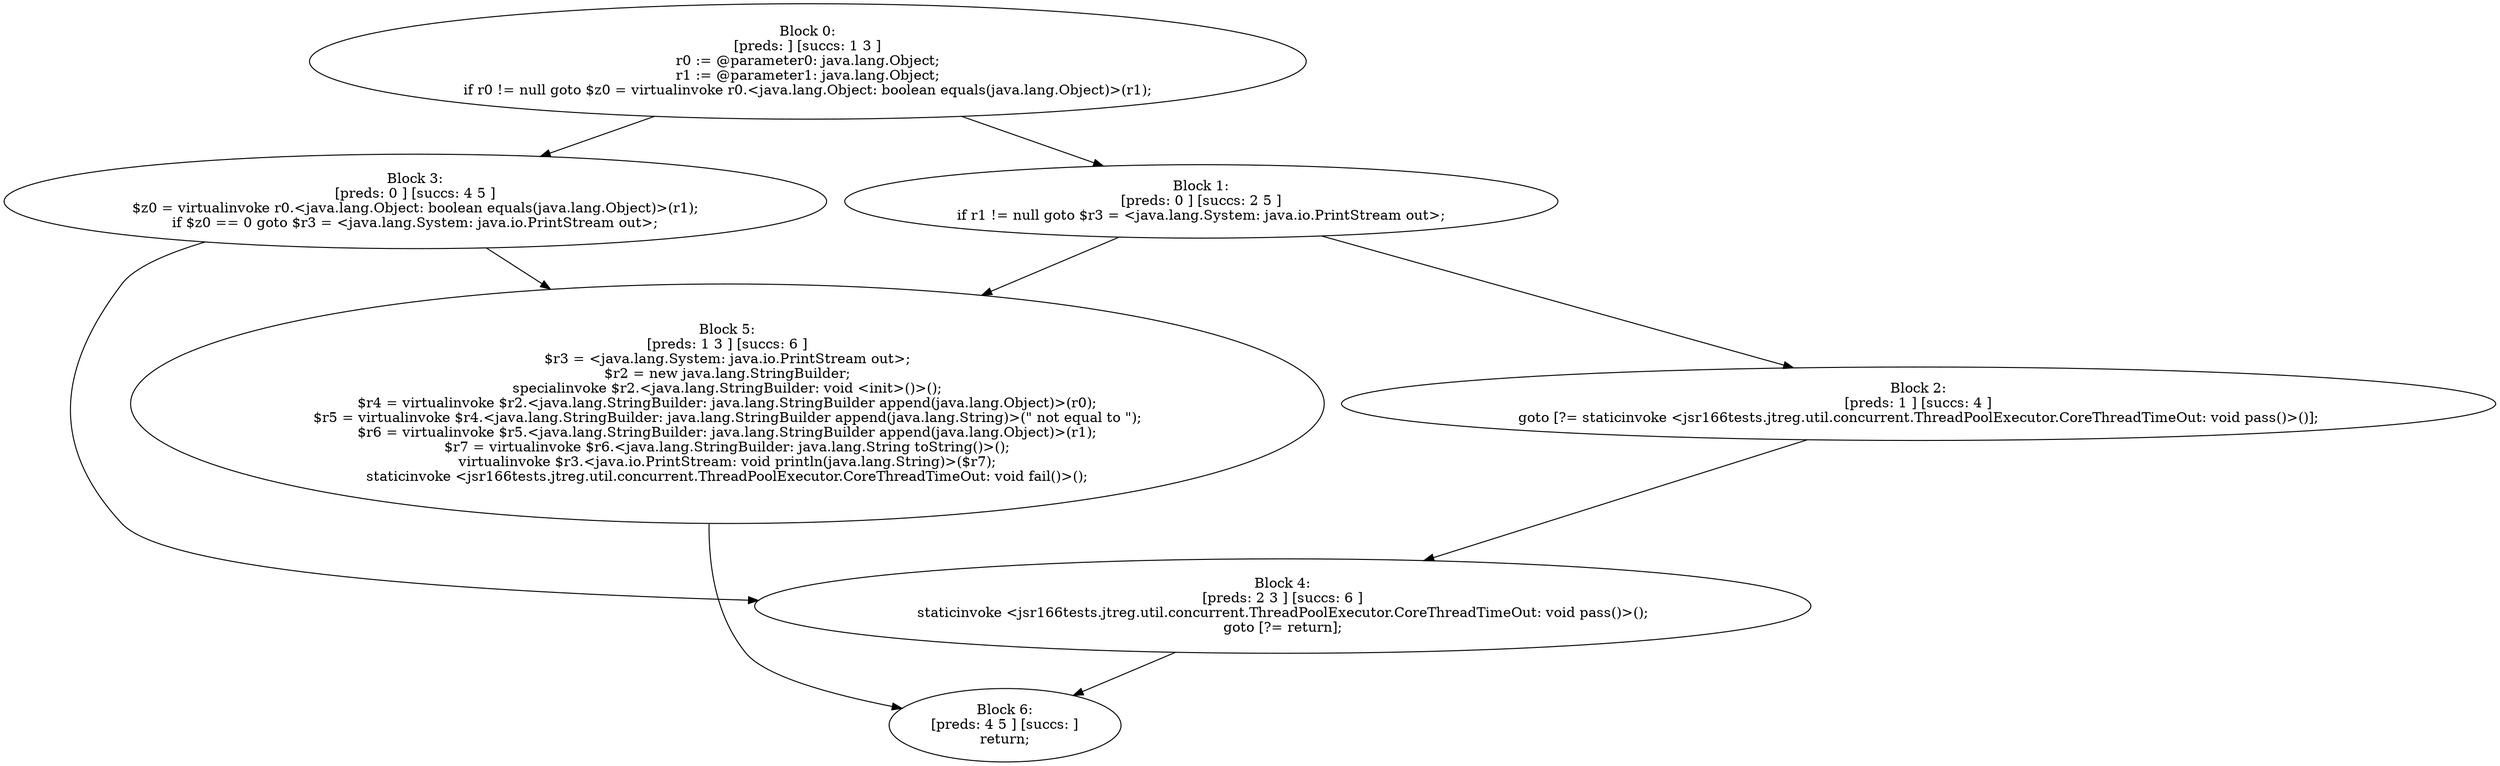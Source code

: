 digraph "unitGraph" {
    "Block 0:
[preds: ] [succs: 1 3 ]
r0 := @parameter0: java.lang.Object;
r1 := @parameter1: java.lang.Object;
if r0 != null goto $z0 = virtualinvoke r0.<java.lang.Object: boolean equals(java.lang.Object)>(r1);
"
    "Block 1:
[preds: 0 ] [succs: 2 5 ]
if r1 != null goto $r3 = <java.lang.System: java.io.PrintStream out>;
"
    "Block 2:
[preds: 1 ] [succs: 4 ]
goto [?= staticinvoke <jsr166tests.jtreg.util.concurrent.ThreadPoolExecutor.CoreThreadTimeOut: void pass()>()];
"
    "Block 3:
[preds: 0 ] [succs: 4 5 ]
$z0 = virtualinvoke r0.<java.lang.Object: boolean equals(java.lang.Object)>(r1);
if $z0 == 0 goto $r3 = <java.lang.System: java.io.PrintStream out>;
"
    "Block 4:
[preds: 2 3 ] [succs: 6 ]
staticinvoke <jsr166tests.jtreg.util.concurrent.ThreadPoolExecutor.CoreThreadTimeOut: void pass()>();
goto [?= return];
"
    "Block 5:
[preds: 1 3 ] [succs: 6 ]
$r3 = <java.lang.System: java.io.PrintStream out>;
$r2 = new java.lang.StringBuilder;
specialinvoke $r2.<java.lang.StringBuilder: void <init>()>();
$r4 = virtualinvoke $r2.<java.lang.StringBuilder: java.lang.StringBuilder append(java.lang.Object)>(r0);
$r5 = virtualinvoke $r4.<java.lang.StringBuilder: java.lang.StringBuilder append(java.lang.String)>(\" not equal to \");
$r6 = virtualinvoke $r5.<java.lang.StringBuilder: java.lang.StringBuilder append(java.lang.Object)>(r1);
$r7 = virtualinvoke $r6.<java.lang.StringBuilder: java.lang.String toString()>();
virtualinvoke $r3.<java.io.PrintStream: void println(java.lang.String)>($r7);
staticinvoke <jsr166tests.jtreg.util.concurrent.ThreadPoolExecutor.CoreThreadTimeOut: void fail()>();
"
    "Block 6:
[preds: 4 5 ] [succs: ]
return;
"
    "Block 0:
[preds: ] [succs: 1 3 ]
r0 := @parameter0: java.lang.Object;
r1 := @parameter1: java.lang.Object;
if r0 != null goto $z0 = virtualinvoke r0.<java.lang.Object: boolean equals(java.lang.Object)>(r1);
"->"Block 1:
[preds: 0 ] [succs: 2 5 ]
if r1 != null goto $r3 = <java.lang.System: java.io.PrintStream out>;
";
    "Block 0:
[preds: ] [succs: 1 3 ]
r0 := @parameter0: java.lang.Object;
r1 := @parameter1: java.lang.Object;
if r0 != null goto $z0 = virtualinvoke r0.<java.lang.Object: boolean equals(java.lang.Object)>(r1);
"->"Block 3:
[preds: 0 ] [succs: 4 5 ]
$z0 = virtualinvoke r0.<java.lang.Object: boolean equals(java.lang.Object)>(r1);
if $z0 == 0 goto $r3 = <java.lang.System: java.io.PrintStream out>;
";
    "Block 1:
[preds: 0 ] [succs: 2 5 ]
if r1 != null goto $r3 = <java.lang.System: java.io.PrintStream out>;
"->"Block 2:
[preds: 1 ] [succs: 4 ]
goto [?= staticinvoke <jsr166tests.jtreg.util.concurrent.ThreadPoolExecutor.CoreThreadTimeOut: void pass()>()];
";
    "Block 1:
[preds: 0 ] [succs: 2 5 ]
if r1 != null goto $r3 = <java.lang.System: java.io.PrintStream out>;
"->"Block 5:
[preds: 1 3 ] [succs: 6 ]
$r3 = <java.lang.System: java.io.PrintStream out>;
$r2 = new java.lang.StringBuilder;
specialinvoke $r2.<java.lang.StringBuilder: void <init>()>();
$r4 = virtualinvoke $r2.<java.lang.StringBuilder: java.lang.StringBuilder append(java.lang.Object)>(r0);
$r5 = virtualinvoke $r4.<java.lang.StringBuilder: java.lang.StringBuilder append(java.lang.String)>(\" not equal to \");
$r6 = virtualinvoke $r5.<java.lang.StringBuilder: java.lang.StringBuilder append(java.lang.Object)>(r1);
$r7 = virtualinvoke $r6.<java.lang.StringBuilder: java.lang.String toString()>();
virtualinvoke $r3.<java.io.PrintStream: void println(java.lang.String)>($r7);
staticinvoke <jsr166tests.jtreg.util.concurrent.ThreadPoolExecutor.CoreThreadTimeOut: void fail()>();
";
    "Block 2:
[preds: 1 ] [succs: 4 ]
goto [?= staticinvoke <jsr166tests.jtreg.util.concurrent.ThreadPoolExecutor.CoreThreadTimeOut: void pass()>()];
"->"Block 4:
[preds: 2 3 ] [succs: 6 ]
staticinvoke <jsr166tests.jtreg.util.concurrent.ThreadPoolExecutor.CoreThreadTimeOut: void pass()>();
goto [?= return];
";
    "Block 3:
[preds: 0 ] [succs: 4 5 ]
$z0 = virtualinvoke r0.<java.lang.Object: boolean equals(java.lang.Object)>(r1);
if $z0 == 0 goto $r3 = <java.lang.System: java.io.PrintStream out>;
"->"Block 4:
[preds: 2 3 ] [succs: 6 ]
staticinvoke <jsr166tests.jtreg.util.concurrent.ThreadPoolExecutor.CoreThreadTimeOut: void pass()>();
goto [?= return];
";
    "Block 3:
[preds: 0 ] [succs: 4 5 ]
$z0 = virtualinvoke r0.<java.lang.Object: boolean equals(java.lang.Object)>(r1);
if $z0 == 0 goto $r3 = <java.lang.System: java.io.PrintStream out>;
"->"Block 5:
[preds: 1 3 ] [succs: 6 ]
$r3 = <java.lang.System: java.io.PrintStream out>;
$r2 = new java.lang.StringBuilder;
specialinvoke $r2.<java.lang.StringBuilder: void <init>()>();
$r4 = virtualinvoke $r2.<java.lang.StringBuilder: java.lang.StringBuilder append(java.lang.Object)>(r0);
$r5 = virtualinvoke $r4.<java.lang.StringBuilder: java.lang.StringBuilder append(java.lang.String)>(\" not equal to \");
$r6 = virtualinvoke $r5.<java.lang.StringBuilder: java.lang.StringBuilder append(java.lang.Object)>(r1);
$r7 = virtualinvoke $r6.<java.lang.StringBuilder: java.lang.String toString()>();
virtualinvoke $r3.<java.io.PrintStream: void println(java.lang.String)>($r7);
staticinvoke <jsr166tests.jtreg.util.concurrent.ThreadPoolExecutor.CoreThreadTimeOut: void fail()>();
";
    "Block 4:
[preds: 2 3 ] [succs: 6 ]
staticinvoke <jsr166tests.jtreg.util.concurrent.ThreadPoolExecutor.CoreThreadTimeOut: void pass()>();
goto [?= return];
"->"Block 6:
[preds: 4 5 ] [succs: ]
return;
";
    "Block 5:
[preds: 1 3 ] [succs: 6 ]
$r3 = <java.lang.System: java.io.PrintStream out>;
$r2 = new java.lang.StringBuilder;
specialinvoke $r2.<java.lang.StringBuilder: void <init>()>();
$r4 = virtualinvoke $r2.<java.lang.StringBuilder: java.lang.StringBuilder append(java.lang.Object)>(r0);
$r5 = virtualinvoke $r4.<java.lang.StringBuilder: java.lang.StringBuilder append(java.lang.String)>(\" not equal to \");
$r6 = virtualinvoke $r5.<java.lang.StringBuilder: java.lang.StringBuilder append(java.lang.Object)>(r1);
$r7 = virtualinvoke $r6.<java.lang.StringBuilder: java.lang.String toString()>();
virtualinvoke $r3.<java.io.PrintStream: void println(java.lang.String)>($r7);
staticinvoke <jsr166tests.jtreg.util.concurrent.ThreadPoolExecutor.CoreThreadTimeOut: void fail()>();
"->"Block 6:
[preds: 4 5 ] [succs: ]
return;
";
}
